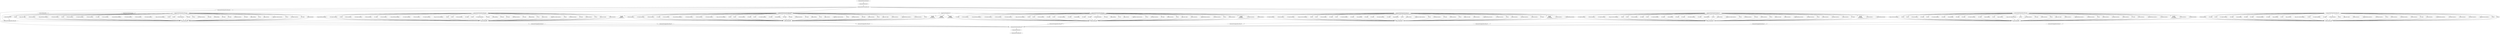 digraph {
"13128" [label="System-Push-ForeignInput_79"]
"13129" [label="System-ModelLoad-Tick"]
"13130" [label="deep_scores-bias-momentum"]
"13131" [label="deep_scores-bias-momentum"]
"13132" [label="deep_scores-bias-momentum"]
"13133" [label="deep_scores-bias-momentum"]
"13134" [label="deep_scores-bias-momentum"]
"13135" [label="deep_scores-bias-momentum"]
"13136" [label="deep_scores-bias-momentum"]
"13137" [label="deep_scores-bias-momentum"]
"13138" [label="fc6-bias"]
"13139" [label="fc6-bias"]
"13140" [label="fc6-bias"]
"13141" [label="fc6-bias"]
"13142" [label="fc6-bias"]
"13143" [label="fc6-bias"]
"13144" [label="fc6-bias"]
"13145" [label="fc6-bias"]
"13146" [label="fc4-bias"]
"13147" [label="fc4-bias"]
"13148" [label="fc4-bias"]
"13149" [label="fc4-bias"]
"13150" [label="fc4-bias"]
"13151" [label="fc4-bias"]
"13152" [label="fc4-bias"]
"13153" [label="fc4-bias"]
"13154" [label="fc2-bias-momentum"]
"13155" [label="fc2-bias-momentum"]
"13156" [label="fc2-bias-momentum"]
"13157" [label="fc2-bias-momentum"]
"13158" [label="fc2-bias-momentum"]
"13159" [label="fc2-bias-momentum"]
"13160" [label="fc2-bias-momentum"]
"13161" [label="fc2-bias-momentum"]
"13162" [label="fc3-weight"]
"13163" [label="fc3-weight"]
"13164" [label="fc3-weight"]
"13165" [label="fc3-weight"]
"13166" [label="fc3-weight"]
"13167" [label="fc3-weight"]
"13168" [label="fc3-weight"]
"13169" [label="fc3-weight"]
"13170" [label="fc2-bias"]
"13171" [label="fc2-bias"]
"13172" [label="fc2-bias"]
"13173" [label="fc2-bias"]
"13174" [label="fc2-bias"]
"13175" [label="fc2-bias"]
"13176" [label="fc2-bias"]
"13177" [label="fc2-bias"]
"13178" [label="fc1-weight-momentum"]
"13179" [label="fc1-weight-momentum"]
"13180" [label="fc1-weight-momentum"]
"13181" [label="fc1-weight-momentum"]
"13182" [label="fc1-weight-momentum"]
"13183" [label="fc1-weight-momentum"]
"13184" [label="fc1-weight-momentum"]
"13185" [label="fc1-weight-momentum"]
"13186" [label="fc4-weight"]
"13187" [label="fc4-weight"]
"13188" [label="fc4-weight"]
"13189" [label="fc4-weight"]
"13190" [label="fc4-weight"]
"13191" [label="fc4-weight"]
"13192" [label="fc4-weight"]
"13193" [label="fc4-weight"]
"13194" [label="wide_embedding"]
"13195" [label="wide_embedding"]
"13196" [label="wide_embedding"]
"13197" [label="wide_embedding"]
"13198" [label="wide_embedding"]
"13199" [label="wide_embedding"]
"13200" [label="wide_embedding"]
"13201" [label="wide_embedding"]
"13202" [label="fc6-weight"]
"13203" [label="fc6-weight"]
"13204" [label="fc6-weight"]
"13205" [label="fc6-weight"]
"13206" [label="fc6-weight"]
"13207" [label="fc6-weight"]
"13208" [label="fc6-weight"]
"13209" [label="fc6-weight"]
"13210" [label="fc0-weight"]
"13211" [label="fc0-weight"]
"13212" [label="fc0-weight"]
"13213" [label="fc0-weight"]
"13214" [label="fc0-weight"]
"13215" [label="fc0-weight"]
"13216" [label="fc0-weight"]
"13217" [label="fc0-weight"]
"13218" [label="fc6-weight-momentum"]
"13219" [label="fc6-weight-momentum"]
"13220" [label="fc6-weight-momentum"]
"13221" [label="fc6-weight-momentum"]
"13222" [label="fc6-weight-momentum"]
"13223" [label="fc6-weight-momentum"]
"13224" [label="fc6-weight-momentum"]
"13225" [label="fc6-weight-momentum"]
"13226" [label="fc2-weight"]
"13227" [label="fc2-weight"]
"13228" [label="fc2-weight"]
"13229" [label="fc2-weight"]
"13230" [label="fc2-weight"]
"13231" [label="fc2-weight"]
"13232" [label="fc2-weight"]
"13233" [label="fc2-weight"]
"13234" [label="deep_embedding"]
"13235" [label="deep_embedding"]
"13236" [label="deep_embedding"]
"13237" [label="deep_embedding"]
"13238" [label="deep_embedding"]
"13239" [label="deep_embedding"]
"13240" [label="deep_embedding"]
"13241" [label="deep_embedding"]
"13242" [label="fc1-bias"]
"13243" [label="fc1-bias"]
"13244" [label="fc1-bias"]
"13245" [label="fc1-bias"]
"13246" [label="fc1-bias"]
"13247" [label="fc1-bias"]
"13248" [label="fc1-bias"]
"13249" [label="fc1-bias"]
"13250" [label="deep_scores-bias"]
"13251" [label="deep_scores-bias"]
"13252" [label="deep_scores-bias"]
"13253" [label="deep_scores-bias"]
"13254" [label="deep_scores-bias"]
"13255" [label="deep_scores-bias"]
"13256" [label="deep_scores-bias"]
"13257" [label="deep_scores-bias"]
"13258" [label="System-Train-TrainStep-train_job"]
"13259" [label="deep_scores-weight-momentum"]
"13260" [label="deep_scores-weight-momentum"]
"13261" [label="deep_scores-weight-momentum"]
"13262" [label="deep_scores-weight-momentum"]
"13263" [label="deep_scores-weight-momentum"]
"13264" [label="deep_scores-weight-momentum"]
"13265" [label="deep_scores-weight-momentum"]
"13266" [label="deep_scores-weight-momentum"]
"13267" [label="fc5-bias"]
"13268" [label="fc5-bias"]
"13269" [label="fc5-bias"]
"13270" [label="fc5-bias"]
"13271" [label="fc5-bias"]
"13272" [label="fc5-bias"]
"13273" [label="fc5-bias"]
"13274" [label="fc5-bias"]
"13275" [label="fc3-weight-momentum"]
"13276" [label="fc3-weight-momentum"]
"13277" [label="fc3-weight-momentum"]
"13278" [label="fc3-weight-momentum"]
"13279" [label="fc3-weight-momentum"]
"13280" [label="fc3-weight-momentum"]
"13281" [label="fc3-weight-momentum"]
"13282" [label="fc3-weight-momentum"]
"13283" [label="fc5-weight"]
"13284" [label="fc5-weight"]
"13285" [label="fc5-weight"]
"13286" [label="fc5-weight"]
"13287" [label="fc5-weight"]
"13288" [label="fc5-weight"]
"13289" [label="fc5-weight"]
"13290" [label="fc5-weight"]
"13291" [label="fc4-bias-momentum"]
"13292" [label="fc4-bias-momentum"]
"13293" [label="fc4-bias-momentum"]
"13294" [label="fc4-bias-momentum"]
"13295" [label="fc4-bias-momentum"]
"13296" [label="fc4-bias-momentum"]
"13297" [label="fc4-bias-momentum"]
"13298" [label="fc4-bias-momentum"]
"13299" [label="fc0-bias"]
"13300" [label="fc0-bias"]
"13301" [label="fc0-bias"]
"13302" [label="fc0-bias"]
"13303" [label="fc0-bias"]
"13304" [label="fc0-bias"]
"13305" [label="fc0-bias"]
"13306" [label="fc0-bias"]
"13307" [label="deep_scores-weight"]
"13308" [label="deep_scores-weight"]
"13309" [label="deep_scores-weight"]
"13310" [label="deep_scores-weight"]
"13311" [label="deep_scores-weight"]
"13312" [label="deep_scores-weight"]
"13313" [label="deep_scores-weight"]
"13314" [label="deep_scores-weight"]
"13315" [label="fc6-bias-momentum"]
"13316" [label="fc6-bias-momentum"]
"13317" [label="fc6-bias-momentum"]
"13318" [label="fc6-bias-momentum"]
"13319" [label="fc6-bias-momentum"]
"13320" [label="fc6-bias-momentum"]
"13321" [label="fc6-bias-momentum"]
"13322" [label="fc6-bias-momentum"]
"13323" [label="deep_embedding-momentum"]
"13324" [label="deep_embedding-momentum"]
"13325" [label="deep_embedding-momentum"]
"13326" [label="deep_embedding-momentum"]
"13327" [label="deep_embedding-momentum"]
"13328" [label="deep_embedding-momentum"]
"13329" [label="deep_embedding-momentum"]
"13330" [label="deep_embedding-momentum"]
"13331" [label="fc0-weight-momentum"]
"13332" [label="fc0-weight-momentum"]
"13333" [label="fc0-weight-momentum"]
"13334" [label="fc0-weight-momentum"]
"13335" [label="fc0-weight-momentum"]
"13336" [label="fc0-weight-momentum"]
"13337" [label="fc0-weight-momentum"]
"13338" [label="fc0-weight-momentum"]
"13339" [label="fc3-bias"]
"13340" [label="fc3-bias"]
"13341" [label="fc3-bias"]
"13342" [label="fc3-bias"]
"13343" [label="fc3-bias"]
"13344" [label="fc3-bias"]
"13345" [label="fc3-bias"]
"13346" [label="fc3-bias"]
"13347" [label="fc0-bias-momentum"]
"13348" [label="fc0-bias-momentum"]
"13349" [label="fc0-bias-momentum"]
"13350" [label="fc0-bias-momentum"]
"13351" [label="fc0-bias-momentum"]
"13352" [label="fc0-bias-momentum"]
"13353" [label="fc0-bias-momentum"]
"13354" [label="fc0-bias-momentum"]
"13355" [label="fc4-weight-momentum"]
"13356" [label="fc4-weight-momentum"]
"13357" [label="fc4-weight-momentum"]
"13358" [label="fc4-weight-momentum"]
"13359" [label="fc4-weight-momentum"]
"13360" [label="fc4-weight-momentum"]
"13361" [label="fc4-weight-momentum"]
"13362" [label="fc4-weight-momentum"]
"13363" [label="fc5-bias-momentum"]
"13364" [label="fc5-bias-momentum"]
"13365" [label="fc5-bias-momentum"]
"13366" [label="fc5-bias-momentum"]
"13367" [label="fc5-bias-momentum"]
"13368" [label="fc5-bias-momentum"]
"13369" [label="fc5-bias-momentum"]
"13370" [label="fc5-bias-momentum"]
"13371" [label="fc1-weight"]
"13372" [label="fc1-weight"]
"13373" [label="fc1-weight"]
"13374" [label="fc1-weight"]
"13375" [label="fc1-weight"]
"13376" [label="fc1-weight"]
"13377" [label="fc1-weight"]
"13378" [label="fc1-weight"]
"13379" [label="fc1-bias-momentum"]
"13380" [label="fc1-bias-momentum"]
"13381" [label="fc1-bias-momentum"]
"13382" [label="fc1-bias-momentum"]
"13383" [label="fc1-bias-momentum"]
"13384" [label="fc1-bias-momentum"]
"13385" [label="fc1-bias-momentum"]
"13386" [label="fc1-bias-momentum"]
"13387" [label="wide_embedding-momentum"]
"13388" [label="wide_embedding-momentum"]
"13389" [label="wide_embedding-momentum"]
"13390" [label="wide_embedding-momentum"]
"13391" [label="wide_embedding-momentum"]
"13392" [label="wide_embedding-momentum"]
"13393" [label="wide_embedding-momentum"]
"13394" [label="wide_embedding-momentum"]
"13395" [label="fc2-weight-momentum"]
"13396" [label="fc2-weight-momentum"]
"13397" [label="fc2-weight-momentum"]
"13398" [label="fc2-weight-momentum"]
"13399" [label="fc2-weight-momentum"]
"13400" [label="fc2-weight-momentum"]
"13401" [label="fc2-weight-momentum"]
"13402" [label="fc2-weight-momentum"]
"13403" [label="fc3-bias-momentum"]
"13404" [label="fc3-bias-momentum"]
"13405" [label="fc3-bias-momentum"]
"13406" [label="fc3-bias-momentum"]
"13407" [label="fc3-bias-momentum"]
"13408" [label="fc3-bias-momentum"]
"13409" [label="fc3-bias-momentum"]
"13410" [label="fc3-bias-momentum"]
"13411" [label="fc5-weight-momentum"]
"13412" [label="fc5-weight-momentum"]
"13413" [label="fc5-weight-momentum"]
"13414" [label="fc5-weight-momentum"]
"13415" [label="fc5-weight-momentum"]
"13416" [label="fc5-weight-momentum"]
"13417" [label="fc5-weight-momentum"]
"13418" [label="fc5-weight-momentum"]
"13419" [label="System-ModelLoad-80"]
"13420" [label="System-ModelLoad-81"]
"13421" [label="System-ModelLoad-81"]
"13422" [label="System-ModelLoad-81"]
"13423" [label="System-ModelLoad-81"]
"13424" [label="System-ModelLoad-81"]
"13425" [label="System-ModelLoad-81"]
"13426" [label="System-ModelLoad-81"]
"13427" [label="System-ModelLoad-81"]
"13428" [label="System-AutoTick-Prepend-DeviceTick_183"]
"13429" [label="System-AutoTick-Prepend-DeviceTick_183"]
"13430" [label="System-AutoTick-Prepend-DeviceTick_183"]
"13431" [label="System-AutoTick-Prepend-DeviceTick_183"]
"13432" [label="System-AutoTick-Prepend-DeviceTick_183"]
"13433" [label="System-AutoTick-Prepend-DeviceTick_183"]
"13434" [label="System-AutoTick-Prepend-DeviceTick_183"]
"13435" [label="System-AutoTick-Prepend-DeviceTick_183"]
"13436" [label="System-AutoTick-Prepend-DeviceTick_184"]
"13437" [label="System-AutoTick-SrcSubsetTick_185"]
"13438" [label="System-AutoTick-AppendDeviceTick_186"]
"13439" [label="System-AutoTick-AppendDeviceTick_187"]
"13440" [label="System-AutoTick-AppendDeviceTick_187"]
"13441" [label="System-AutoTick-AppendDeviceTick_187"]
"13442" [label="System-AutoTick-AppendDeviceTick_187"]
"13443" [label="System-AutoTick-AppendDeviceTick_187"]
"13444" [label="System-AutoTick-AppendDeviceTick_187"]
"13445" [label="System-AutoTick-AppendDeviceTick_187"]
"13446" [label="System-AutoTick-AppendDeviceTick_187"]
"13447" [label="System-AutoTick-SourceTick_188"]
"13448" [label="System-AutoTick-Tick_189"]
"13449" [label="System-AutoTick-DstSubsetTick_190"]
"13450" [label="System-AutoTick-Tick_191"]
"13451" [label="System-AutoTick-SinkTick_192"]
"13574" [label="kCopyHd\n0:1048577\n2199025352710"]
"13575" [label="kCopyHd\n0:1052673\n2207615287301"]
"13576" [label="kCopyHd\n0:1056769\n2216205221893"]
"13577" [label="kCopyHd\n0:1060865\n2224795156485"]
"13578" [label="kCopyHd\n0:1064961\n2233385091077"]
"13579" [label="kCopyHd\n0:1069057\n2241975025669"]
"13580" [label="kCopyHd\n0:1073153\n2250564960261"]
"13581" [label="kCopyHd\n0:1077249\n2259154894853"]
"13436" -> "13128"[label=""];
"13436" -> "13129"[label=""];
"13428" -> "13130"[label=""];
"13429" -> "13131"[label=""];
"13430" -> "13132"[label=""];
"13431" -> "13133"[label=""];
"13432" -> "13134"[label=""];
"13433" -> "13135"[label=""];
"13434" -> "13136"[label=""];
"13435" -> "13137"[label=""];
"13428" -> "13138"[label=""];
"13429" -> "13139"[label=""];
"13430" -> "13140"[label=""];
"13431" -> "13141"[label=""];
"13432" -> "13142"[label=""];
"13433" -> "13143"[label=""];
"13434" -> "13144"[label=""];
"13435" -> "13145"[label=""];
"13428" -> "13146"[label=""];
"13429" -> "13147"[label=""];
"13430" -> "13148"[label=""];
"13431" -> "13149"[label=""];
"13432" -> "13150"[label=""];
"13433" -> "13151"[label=""];
"13434" -> "13152"[label=""];
"13435" -> "13153"[label=""];
"13428" -> "13154"[label=""];
"13429" -> "13155"[label=""];
"13430" -> "13156"[label=""];
"13431" -> "13157"[label=""];
"13432" -> "13158"[label=""];
"13433" -> "13159"[label=""];
"13434" -> "13160"[label=""];
"13435" -> "13161"[label=""];
"13428" -> "13162"[label=""];
"13429" -> "13163"[label=""];
"13430" -> "13164"[label=""];
"13431" -> "13165"[label=""];
"13432" -> "13166"[label=""];
"13433" -> "13167"[label=""];
"13434" -> "13168"[label=""];
"13435" -> "13169"[label=""];
"13428" -> "13170"[label=""];
"13429" -> "13171"[label=""];
"13430" -> "13172"[label=""];
"13431" -> "13173"[label=""];
"13432" -> "13174"[label=""];
"13433" -> "13175"[label=""];
"13434" -> "13176"[label=""];
"13435" -> "13177"[label=""];
"13428" -> "13178"[label=""];
"13429" -> "13179"[label=""];
"13430" -> "13180"[label=""];
"13431" -> "13181"[label=""];
"13432" -> "13182"[label=""];
"13433" -> "13183"[label=""];
"13434" -> "13184"[label=""];
"13435" -> "13185"[label=""];
"13428" -> "13186"[label=""];
"13429" -> "13187"[label=""];
"13430" -> "13188"[label=""];
"13431" -> "13189"[label=""];
"13432" -> "13190"[label=""];
"13433" -> "13191"[label=""];
"13434" -> "13192"[label=""];
"13435" -> "13193"[label=""];
"13428" -> "13194"[label=""];
"13429" -> "13195"[label=""];
"13430" -> "13196"[label=""];
"13431" -> "13197"[label=""];
"13432" -> "13198"[label=""];
"13433" -> "13199"[label=""];
"13434" -> "13200"[label=""];
"13435" -> "13201"[label=""];
"13428" -> "13202"[label=""];
"13429" -> "13203"[label=""];
"13430" -> "13204"[label=""];
"13431" -> "13205"[label=""];
"13432" -> "13206"[label=""];
"13433" -> "13207"[label=""];
"13434" -> "13208"[label=""];
"13435" -> "13209"[label=""];
"13428" -> "13210"[label=""];
"13429" -> "13211"[label=""];
"13430" -> "13212"[label=""];
"13431" -> "13213"[label=""];
"13432" -> "13214"[label=""];
"13433" -> "13215"[label=""];
"13434" -> "13216"[label=""];
"13435" -> "13217"[label=""];
"13428" -> "13218"[label=""];
"13429" -> "13219"[label=""];
"13430" -> "13220"[label=""];
"13431" -> "13221"[label=""];
"13432" -> "13222"[label=""];
"13433" -> "13223"[label=""];
"13434" -> "13224"[label=""];
"13435" -> "13225"[label=""];
"13428" -> "13226"[label=""];
"13429" -> "13227"[label=""];
"13430" -> "13228"[label=""];
"13431" -> "13229"[label=""];
"13432" -> "13230"[label=""];
"13433" -> "13231"[label=""];
"13434" -> "13232"[label=""];
"13435" -> "13233"[label=""];
"13428" -> "13234"[label=""];
"13429" -> "13235"[label=""];
"13430" -> "13236"[label=""];
"13431" -> "13237"[label=""];
"13432" -> "13238"[label=""];
"13433" -> "13239"[label=""];
"13434" -> "13240"[label=""];
"13435" -> "13241"[label=""];
"13428" -> "13242"[label=""];
"13429" -> "13243"[label=""];
"13430" -> "13244"[label=""];
"13431" -> "13245"[label=""];
"13432" -> "13246"[label=""];
"13433" -> "13247"[label=""];
"13434" -> "13248"[label=""];
"13435" -> "13249"[label=""];
"13428" -> "13250"[label=""];
"13429" -> "13251"[label=""];
"13430" -> "13252"[label=""];
"13431" -> "13253"[label=""];
"13432" -> "13254"[label=""];
"13433" -> "13255"[label=""];
"13434" -> "13256"[label=""];
"13435" -> "13257"[label=""];
"13436" -> "13258"[label=""];
"13428" -> "13259"[label=""];
"13429" -> "13260"[label=""];
"13430" -> "13261"[label=""];
"13431" -> "13262"[label=""];
"13432" -> "13263"[label=""];
"13433" -> "13264"[label=""];
"13434" -> "13265"[label=""];
"13435" -> "13266"[label=""];
"13428" -> "13267"[label=""];
"13429" -> "13268"[label=""];
"13430" -> "13269"[label=""];
"13431" -> "13270"[label=""];
"13432" -> "13271"[label=""];
"13433" -> "13272"[label=""];
"13434" -> "13273"[label=""];
"13435" -> "13274"[label=""];
"13428" -> "13275"[label=""];
"13429" -> "13276"[label=""];
"13430" -> "13277"[label=""];
"13431" -> "13278"[label=""];
"13432" -> "13279"[label=""];
"13433" -> "13280"[label=""];
"13434" -> "13281"[label=""];
"13435" -> "13282"[label=""];
"13428" -> "13283"[label=""];
"13429" -> "13284"[label=""];
"13430" -> "13285"[label=""];
"13431" -> "13286"[label=""];
"13432" -> "13287"[label=""];
"13433" -> "13288"[label=""];
"13434" -> "13289"[label=""];
"13435" -> "13290"[label=""];
"13428" -> "13291"[label=""];
"13429" -> "13292"[label=""];
"13430" -> "13293"[label=""];
"13431" -> "13294"[label=""];
"13432" -> "13295"[label=""];
"13433" -> "13296"[label=""];
"13434" -> "13297"[label=""];
"13435" -> "13298"[label=""];
"13428" -> "13299"[label=""];
"13429" -> "13300"[label=""];
"13430" -> "13301"[label=""];
"13431" -> "13302"[label=""];
"13432" -> "13303"[label=""];
"13433" -> "13304"[label=""];
"13434" -> "13305"[label=""];
"13435" -> "13306"[label=""];
"13428" -> "13307"[label=""];
"13429" -> "13308"[label=""];
"13430" -> "13309"[label=""];
"13431" -> "13310"[label=""];
"13432" -> "13311"[label=""];
"13433" -> "13312"[label=""];
"13434" -> "13313"[label=""];
"13435" -> "13314"[label=""];
"13428" -> "13315"[label=""];
"13429" -> "13316"[label=""];
"13430" -> "13317"[label=""];
"13431" -> "13318"[label=""];
"13432" -> "13319"[label=""];
"13433" -> "13320"[label=""];
"13434" -> "13321"[label=""];
"13435" -> "13322"[label=""];
"13428" -> "13323"[label=""];
"13429" -> "13324"[label=""];
"13430" -> "13325"[label=""];
"13431" -> "13326"[label=""];
"13432" -> "13327"[label=""];
"13433" -> "13328"[label=""];
"13434" -> "13329"[label=""];
"13435" -> "13330"[label=""];
"13428" -> "13331"[label=""];
"13429" -> "13332"[label=""];
"13430" -> "13333"[label=""];
"13431" -> "13334"[label=""];
"13432" -> "13335"[label=""];
"13433" -> "13336"[label=""];
"13434" -> "13337"[label=""];
"13435" -> "13338"[label=""];
"13428" -> "13339"[label=""];
"13429" -> "13340"[label=""];
"13430" -> "13341"[label=""];
"13431" -> "13342"[label=""];
"13432" -> "13343"[label=""];
"13433" -> "13344"[label=""];
"13434" -> "13345"[label=""];
"13435" -> "13346"[label=""];
"13428" -> "13347"[label=""];
"13429" -> "13348"[label=""];
"13430" -> "13349"[label=""];
"13431" -> "13350"[label=""];
"13432" -> "13351"[label=""];
"13433" -> "13352"[label=""];
"13434" -> "13353"[label=""];
"13435" -> "13354"[label=""];
"13428" -> "13355"[label=""];
"13429" -> "13356"[label=""];
"13430" -> "13357"[label=""];
"13431" -> "13358"[label=""];
"13432" -> "13359"[label=""];
"13433" -> "13360"[label=""];
"13434" -> "13361"[label=""];
"13435" -> "13362"[label=""];
"13428" -> "13363"[label=""];
"13429" -> "13364"[label=""];
"13430" -> "13365"[label=""];
"13431" -> "13366"[label=""];
"13432" -> "13367"[label=""];
"13433" -> "13368"[label=""];
"13434" -> "13369"[label=""];
"13435" -> "13370"[label=""];
"13428" -> "13371"[label=""];
"13429" -> "13372"[label=""];
"13430" -> "13373"[label=""];
"13431" -> "13374"[label=""];
"13432" -> "13375"[label=""];
"13433" -> "13376"[label=""];
"13434" -> "13377"[label=""];
"13435" -> "13378"[label=""];
"13428" -> "13379"[label=""];
"13429" -> "13380"[label=""];
"13430" -> "13381"[label=""];
"13431" -> "13382"[label=""];
"13432" -> "13383"[label=""];
"13433" -> "13384"[label=""];
"13434" -> "13385"[label=""];
"13435" -> "13386"[label=""];
"13428" -> "13387"[label=""];
"13429" -> "13388"[label=""];
"13430" -> "13389"[label=""];
"13431" -> "13390"[label=""];
"13432" -> "13391"[label=""];
"13433" -> "13392"[label=""];
"13434" -> "13393"[label=""];
"13435" -> "13394"[label=""];
"13428" -> "13395"[label=""];
"13429" -> "13396"[label=""];
"13430" -> "13397"[label=""];
"13431" -> "13398"[label=""];
"13432" -> "13399"[label=""];
"13433" -> "13400"[label=""];
"13434" -> "13401"[label=""];
"13435" -> "13402"[label=""];
"13428" -> "13403"[label=""];
"13429" -> "13404"[label=""];
"13430" -> "13405"[label=""];
"13431" -> "13406"[label=""];
"13432" -> "13407"[label=""];
"13433" -> "13408"[label=""];
"13434" -> "13409"[label=""];
"13435" -> "13410"[label=""];
"13428" -> "13411"[label=""];
"13429" -> "13412"[label=""];
"13430" -> "13413"[label=""];
"13431" -> "13414"[label=""];
"13432" -> "13415"[label=""];
"13433" -> "13416"[label=""];
"13434" -> "13417"[label=""];
"13435" -> "13418"[label=""];
"13258" -> "13419"[label=""];
"13128" -> "13419"[label=""];
"13411" -> "13420"[label=""];
"13412" -> "13421"[label=""];
"13413" -> "13422"[label=""];
"13414" -> "13423"[label=""];
"13415" -> "13424"[label=""];
"13416" -> "13425"[label=""];
"13417" -> "13426"[label=""];
"13418" -> "13427"[label=""];
"13242" -> "13420"[label=""];
"13243" -> "13421"[label=""];
"13244" -> "13422"[label=""];
"13245" -> "13423"[label=""];
"13246" -> "13424"[label=""];
"13247" -> "13425"[label=""];
"13248" -> "13426"[label=""];
"13249" -> "13427"[label=""];
"13234" -> "13420"[label=""];
"13235" -> "13421"[label=""];
"13236" -> "13422"[label=""];
"13237" -> "13423"[label=""];
"13238" -> "13424"[label=""];
"13239" -> "13425"[label=""];
"13240" -> "13426"[label=""];
"13241" -> "13427"[label=""];
"13250" -> "13420"[label=""];
"13251" -> "13421"[label=""];
"13252" -> "13422"[label=""];
"13253" -> "13423"[label=""];
"13254" -> "13424"[label=""];
"13255" -> "13425"[label=""];
"13256" -> "13426"[label=""];
"13257" -> "13427"[label=""];
"13259" -> "13420"[label=""];
"13260" -> "13421"[label=""];
"13261" -> "13422"[label=""];
"13262" -> "13423"[label=""];
"13263" -> "13424"[label=""];
"13264" -> "13425"[label=""];
"13265" -> "13426"[label=""];
"13266" -> "13427"[label=""];
"13226" -> "13420"[label=""];
"13227" -> "13421"[label=""];
"13228" -> "13422"[label=""];
"13229" -> "13423"[label=""];
"13230" -> "13424"[label=""];
"13231" -> "13425"[label=""];
"13232" -> "13426"[label=""];
"13233" -> "13427"[label=""];
"13218" -> "13420"[label=""];
"13219" -> "13421"[label=""];
"13220" -> "13422"[label=""];
"13221" -> "13423"[label=""];
"13222" -> "13424"[label=""];
"13223" -> "13425"[label=""];
"13224" -> "13426"[label=""];
"13225" -> "13427"[label=""];
"13210" -> "13420"[label=""];
"13211" -> "13421"[label=""];
"13212" -> "13422"[label=""];
"13213" -> "13423"[label=""];
"13214" -> "13424"[label=""];
"13215" -> "13425"[label=""];
"13216" -> "13426"[label=""];
"13217" -> "13427"[label=""];
"13202" -> "13420"[label=""];
"13203" -> "13421"[label=""];
"13204" -> "13422"[label=""];
"13205" -> "13423"[label=""];
"13206" -> "13424"[label=""];
"13207" -> "13425"[label=""];
"13208" -> "13426"[label=""];
"13209" -> "13427"[label=""];
"13178" -> "13420"[label=""];
"13179" -> "13421"[label=""];
"13180" -> "13422"[label=""];
"13181" -> "13423"[label=""];
"13182" -> "13424"[label=""];
"13183" -> "13425"[label=""];
"13184" -> "13426"[label=""];
"13185" -> "13427"[label=""];
"13170" -> "13420"[label=""];
"13171" -> "13421"[label=""];
"13172" -> "13422"[label=""];
"13173" -> "13423"[label=""];
"13174" -> "13424"[label=""];
"13175" -> "13425"[label=""];
"13176" -> "13426"[label=""];
"13177" -> "13427"[label=""];
"13194" -> "13420"[label=""];
"13195" -> "13421"[label=""];
"13196" -> "13422"[label=""];
"13197" -> "13423"[label=""];
"13198" -> "13424"[label=""];
"13199" -> "13425"[label=""];
"13200" -> "13426"[label=""];
"13201" -> "13427"[label=""];
"13186" -> "13420"[label=""];
"13187" -> "13421"[label=""];
"13188" -> "13422"[label=""];
"13189" -> "13423"[label=""];
"13190" -> "13424"[label=""];
"13191" -> "13425"[label=""];
"13192" -> "13426"[label=""];
"13193" -> "13427"[label=""];
"13138" -> "13420"[label=""];
"13139" -> "13421"[label=""];
"13140" -> "13422"[label=""];
"13141" -> "13423"[label=""];
"13142" -> "13424"[label=""];
"13143" -> "13425"[label=""];
"13144" -> "13426"[label=""];
"13145" -> "13427"[label=""];
"13154" -> "13420"[label=""];
"13155" -> "13421"[label=""];
"13156" -> "13422"[label=""];
"13157" -> "13423"[label=""];
"13158" -> "13424"[label=""];
"13159" -> "13425"[label=""];
"13160" -> "13426"[label=""];
"13161" -> "13427"[label=""];
"13130" -> "13420"[label=""];
"13131" -> "13421"[label=""];
"13132" -> "13422"[label=""];
"13133" -> "13423"[label=""];
"13134" -> "13424"[label=""];
"13135" -> "13425"[label=""];
"13136" -> "13426"[label=""];
"13137" -> "13427"[label=""];
"13146" -> "13420"[label=""];
"13147" -> "13421"[label=""];
"13148" -> "13422"[label=""];
"13149" -> "13423"[label=""];
"13150" -> "13424"[label=""];
"13151" -> "13425"[label=""];
"13152" -> "13426"[label=""];
"13153" -> "13427"[label=""];
"13162" -> "13420"[label=""];
"13163" -> "13421"[label=""];
"13164" -> "13422"[label=""];
"13165" -> "13423"[label=""];
"13166" -> "13424"[label=""];
"13167" -> "13425"[label=""];
"13168" -> "13426"[label=""];
"13169" -> "13427"[label=""];
"13267" -> "13420"[label=""];
"13268" -> "13421"[label=""];
"13269" -> "13422"[label=""];
"13270" -> "13423"[label=""];
"13271" -> "13424"[label=""];
"13272" -> "13425"[label=""];
"13273" -> "13426"[label=""];
"13274" -> "13427"[label=""];
"13275" -> "13420"[label=""];
"13276" -> "13421"[label=""];
"13277" -> "13422"[label=""];
"13278" -> "13423"[label=""];
"13279" -> "13424"[label=""];
"13280" -> "13425"[label=""];
"13281" -> "13426"[label=""];
"13282" -> "13427"[label=""];
"13128" -> "13574"[label=""];
"13128" -> "13575"[label=""];
"13128" -> "13576"[label=""];
"13128" -> "13577"[label=""];
"13128" -> "13578"[label=""];
"13128" -> "13579"[label=""];
"13128" -> "13580"[label=""];
"13128" -> "13581"[label=""];
"13574" -> "13420"[label=""];
"13575" -> "13421"[label=""];
"13576" -> "13422"[label=""];
"13577" -> "13423"[label=""];
"13578" -> "13424"[label=""];
"13579" -> "13425"[label=""];
"13580" -> "13426"[label=""];
"13581" -> "13427"[label=""];
"13283" -> "13420"[label=""];
"13284" -> "13421"[label=""];
"13285" -> "13422"[label=""];
"13286" -> "13423"[label=""];
"13287" -> "13424"[label=""];
"13288" -> "13425"[label=""];
"13289" -> "13426"[label=""];
"13290" -> "13427"[label=""];
"13291" -> "13420"[label=""];
"13292" -> "13421"[label=""];
"13293" -> "13422"[label=""];
"13294" -> "13423"[label=""];
"13295" -> "13424"[label=""];
"13296" -> "13425"[label=""];
"13297" -> "13426"[label=""];
"13298" -> "13427"[label=""];
"13299" -> "13420"[label=""];
"13300" -> "13421"[label=""];
"13301" -> "13422"[label=""];
"13302" -> "13423"[label=""];
"13303" -> "13424"[label=""];
"13304" -> "13425"[label=""];
"13305" -> "13426"[label=""];
"13306" -> "13427"[label=""];
"13307" -> "13420"[label=""];
"13308" -> "13421"[label=""];
"13309" -> "13422"[label=""];
"13310" -> "13423"[label=""];
"13311" -> "13424"[label=""];
"13312" -> "13425"[label=""];
"13313" -> "13426"[label=""];
"13314" -> "13427"[label=""];
"13315" -> "13420"[label=""];
"13316" -> "13421"[label=""];
"13317" -> "13422"[label=""];
"13318" -> "13423"[label=""];
"13319" -> "13424"[label=""];
"13320" -> "13425"[label=""];
"13321" -> "13426"[label=""];
"13322" -> "13427"[label=""];
"13323" -> "13420"[label=""];
"13324" -> "13421"[label=""];
"13325" -> "13422"[label=""];
"13326" -> "13423"[label=""];
"13327" -> "13424"[label=""];
"13328" -> "13425"[label=""];
"13329" -> "13426"[label=""];
"13330" -> "13427"[label=""];
"13331" -> "13420"[label=""];
"13332" -> "13421"[label=""];
"13333" -> "13422"[label=""];
"13334" -> "13423"[label=""];
"13335" -> "13424"[label=""];
"13336" -> "13425"[label=""];
"13337" -> "13426"[label=""];
"13338" -> "13427"[label=""];
"13339" -> "13420"[label=""];
"13340" -> "13421"[label=""];
"13341" -> "13422"[label=""];
"13342" -> "13423"[label=""];
"13343" -> "13424"[label=""];
"13344" -> "13425"[label=""];
"13345" -> "13426"[label=""];
"13346" -> "13427"[label=""];
"13347" -> "13420"[label=""];
"13348" -> "13421"[label=""];
"13349" -> "13422"[label=""];
"13350" -> "13423"[label=""];
"13351" -> "13424"[label=""];
"13352" -> "13425"[label=""];
"13353" -> "13426"[label=""];
"13354" -> "13427"[label=""];
"13355" -> "13420"[label=""];
"13356" -> "13421"[label=""];
"13357" -> "13422"[label=""];
"13358" -> "13423"[label=""];
"13359" -> "13424"[label=""];
"13360" -> "13425"[label=""];
"13361" -> "13426"[label=""];
"13362" -> "13427"[label=""];
"13363" -> "13420"[label=""];
"13364" -> "13421"[label=""];
"13365" -> "13422"[label=""];
"13366" -> "13423"[label=""];
"13367" -> "13424"[label=""];
"13368" -> "13425"[label=""];
"13369" -> "13426"[label=""];
"13370" -> "13427"[label=""];
"13371" -> "13420"[label=""];
"13372" -> "13421"[label=""];
"13373" -> "13422"[label=""];
"13374" -> "13423"[label=""];
"13375" -> "13424"[label=""];
"13376" -> "13425"[label=""];
"13377" -> "13426"[label=""];
"13378" -> "13427"[label=""];
"13379" -> "13420"[label=""];
"13380" -> "13421"[label=""];
"13381" -> "13422"[label=""];
"13382" -> "13423"[label=""];
"13383" -> "13424"[label=""];
"13384" -> "13425"[label=""];
"13385" -> "13426"[label=""];
"13386" -> "13427"[label=""];
"13387" -> "13420"[label=""];
"13388" -> "13421"[label=""];
"13389" -> "13422"[label=""];
"13390" -> "13423"[label=""];
"13391" -> "13424"[label=""];
"13392" -> "13425"[label=""];
"13393" -> "13426"[label=""];
"13394" -> "13427"[label=""];
"13395" -> "13420"[label=""];
"13396" -> "13421"[label=""];
"13397" -> "13422"[label=""];
"13398" -> "13423"[label=""];
"13399" -> "13424"[label=""];
"13400" -> "13425"[label=""];
"13401" -> "13426"[label=""];
"13402" -> "13427"[label=""];
"13403" -> "13420"[label=""];
"13404" -> "13421"[label=""];
"13405" -> "13422"[label=""];
"13406" -> "13423"[label=""];
"13407" -> "13424"[label=""];
"13408" -> "13425"[label=""];
"13409" -> "13426"[label=""];
"13410" -> "13427"[label=""];
"13437" -> "13428"[label=""];
"13437" -> "13429"[label=""];
"13437" -> "13430"[label=""];
"13437" -> "13431"[label=""];
"13437" -> "13432"[label=""];
"13437" -> "13433"[label=""];
"13437" -> "13434"[label=""];
"13437" -> "13435"[label=""];
"13437" -> "13436"[label=""];
"13448" -> "13437"[label=""];
"13447" -> "13448"[label=""];
"13437" -> "13449"[label=""];
"13438" -> "13449"[label=""];
"13439" -> "13449"[label=""];
"13440" -> "13449"[label=""];
"13441" -> "13449"[label=""];
"13442" -> "13449"[label=""];
"13443" -> "13449"[label=""];
"13444" -> "13449"[label=""];
"13445" -> "13449"[label=""];
"13446" -> "13449"[label=""];
"13449" -> "13450"[label=""];
"13450" -> "13451"[label=""];
"13129" -> "13438"[label=""];
"13419" -> "13438"[label=""];
"13420" -> "13439"[label=""];
"13421" -> "13440"[label=""];
"13422" -> "13441"[label=""];
"13423" -> "13442"[label=""];
"13424" -> "13443"[label=""];
"13425" -> "13444"[label=""];
"13426" -> "13445"[label=""];
"13427" -> "13446"[label=""];
}
